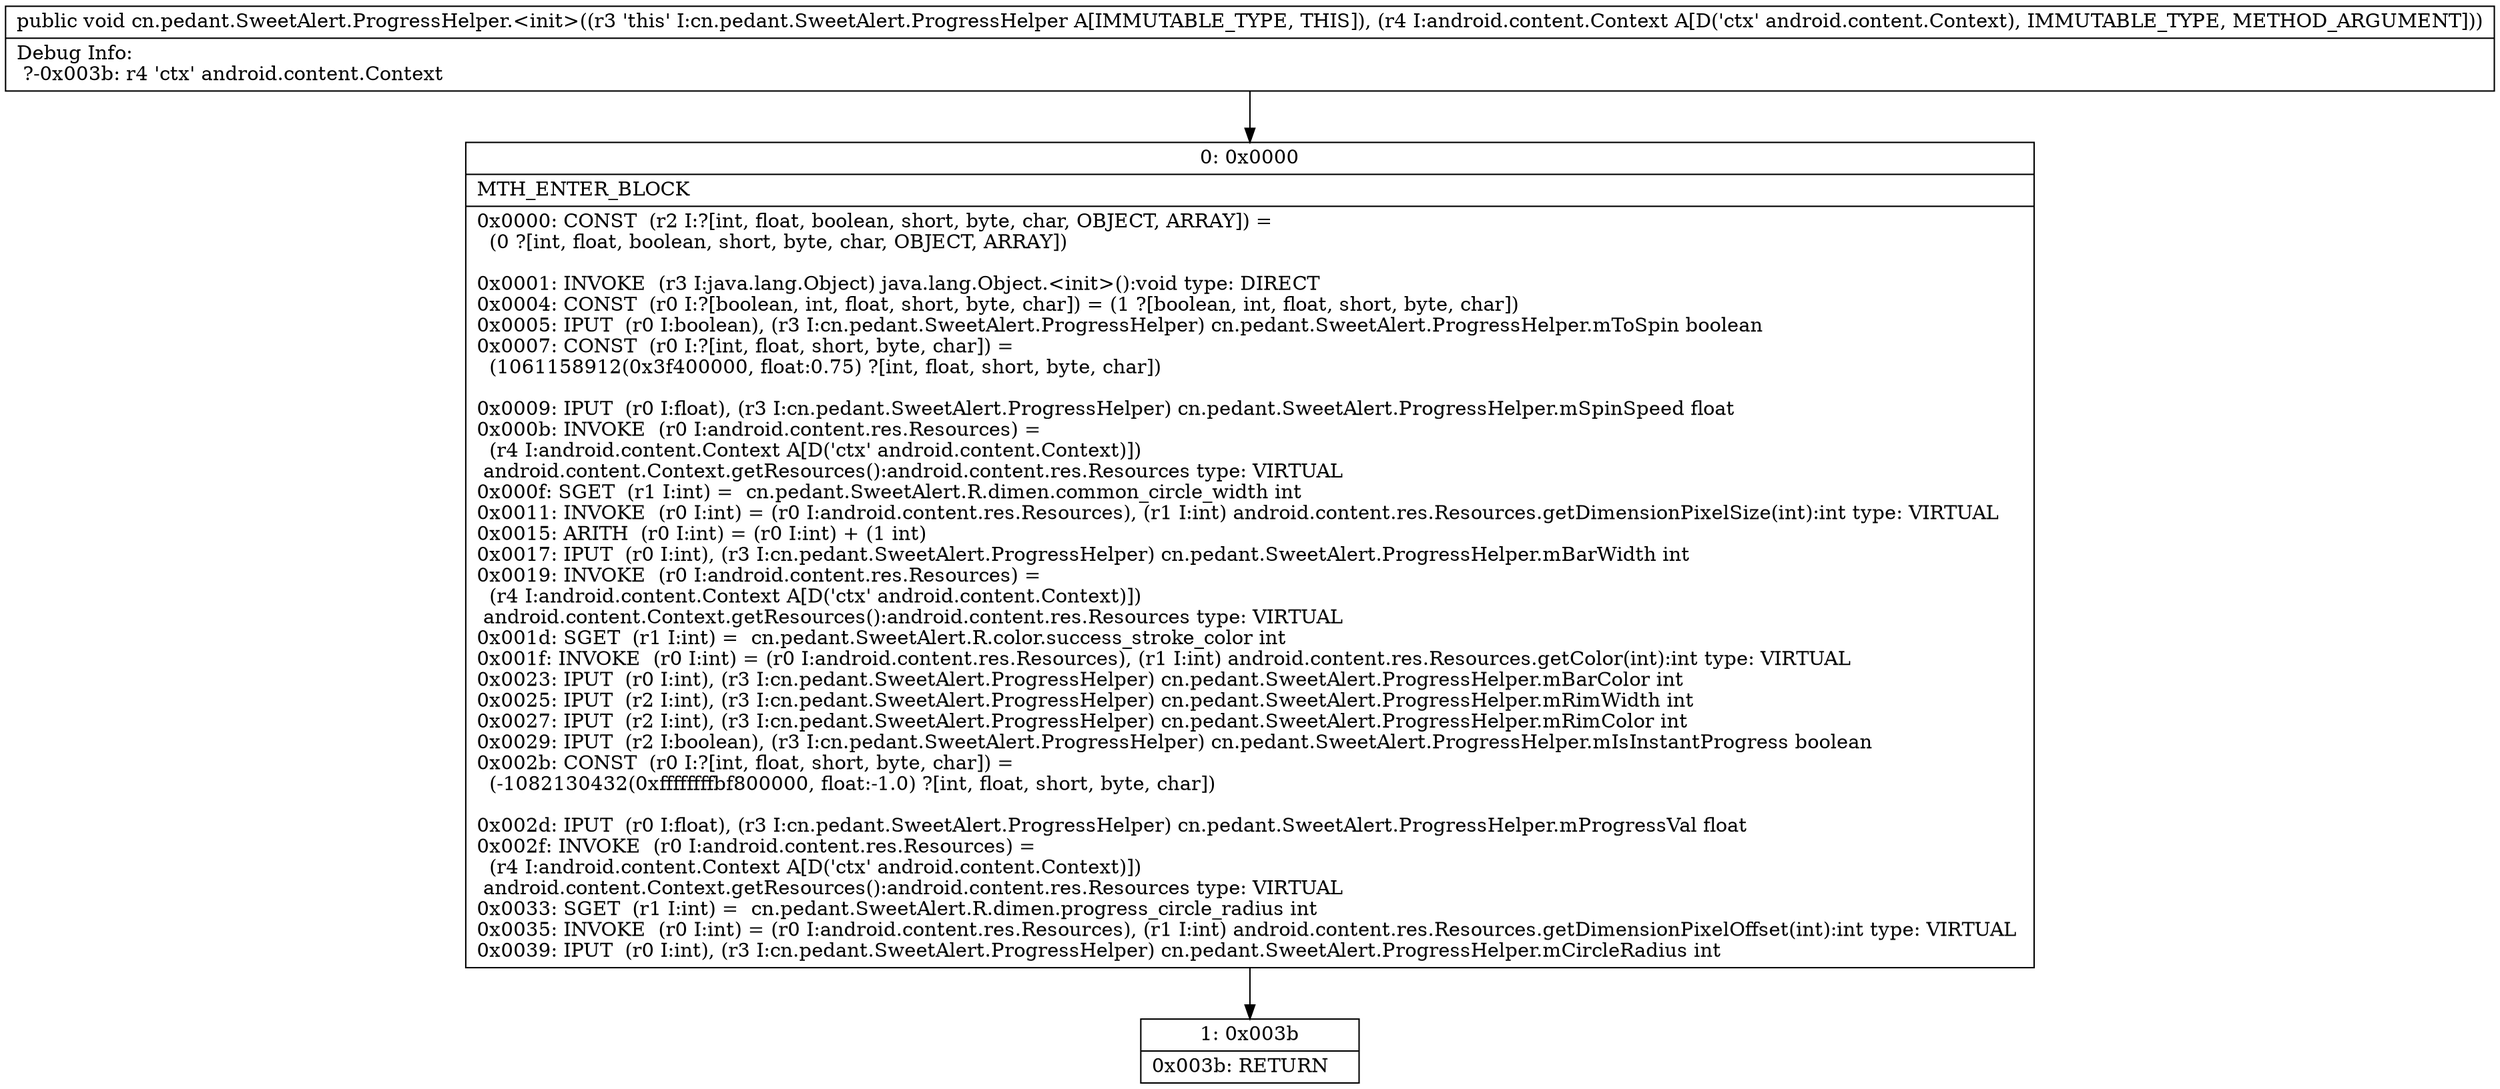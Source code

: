 digraph "CFG forcn.pedant.SweetAlert.ProgressHelper.\<init\>(Landroid\/content\/Context;)V" {
Node_0 [shape=record,label="{0\:\ 0x0000|MTH_ENTER_BLOCK\l|0x0000: CONST  (r2 I:?[int, float, boolean, short, byte, char, OBJECT, ARRAY]) = \l  (0 ?[int, float, boolean, short, byte, char, OBJECT, ARRAY])\l \l0x0001: INVOKE  (r3 I:java.lang.Object) java.lang.Object.\<init\>():void type: DIRECT \l0x0004: CONST  (r0 I:?[boolean, int, float, short, byte, char]) = (1 ?[boolean, int, float, short, byte, char]) \l0x0005: IPUT  (r0 I:boolean), (r3 I:cn.pedant.SweetAlert.ProgressHelper) cn.pedant.SweetAlert.ProgressHelper.mToSpin boolean \l0x0007: CONST  (r0 I:?[int, float, short, byte, char]) = \l  (1061158912(0x3f400000, float:0.75) ?[int, float, short, byte, char])\l \l0x0009: IPUT  (r0 I:float), (r3 I:cn.pedant.SweetAlert.ProgressHelper) cn.pedant.SweetAlert.ProgressHelper.mSpinSpeed float \l0x000b: INVOKE  (r0 I:android.content.res.Resources) = \l  (r4 I:android.content.Context A[D('ctx' android.content.Context)])\l android.content.Context.getResources():android.content.res.Resources type: VIRTUAL \l0x000f: SGET  (r1 I:int) =  cn.pedant.SweetAlert.R.dimen.common_circle_width int \l0x0011: INVOKE  (r0 I:int) = (r0 I:android.content.res.Resources), (r1 I:int) android.content.res.Resources.getDimensionPixelSize(int):int type: VIRTUAL \l0x0015: ARITH  (r0 I:int) = (r0 I:int) + (1 int) \l0x0017: IPUT  (r0 I:int), (r3 I:cn.pedant.SweetAlert.ProgressHelper) cn.pedant.SweetAlert.ProgressHelper.mBarWidth int \l0x0019: INVOKE  (r0 I:android.content.res.Resources) = \l  (r4 I:android.content.Context A[D('ctx' android.content.Context)])\l android.content.Context.getResources():android.content.res.Resources type: VIRTUAL \l0x001d: SGET  (r1 I:int) =  cn.pedant.SweetAlert.R.color.success_stroke_color int \l0x001f: INVOKE  (r0 I:int) = (r0 I:android.content.res.Resources), (r1 I:int) android.content.res.Resources.getColor(int):int type: VIRTUAL \l0x0023: IPUT  (r0 I:int), (r3 I:cn.pedant.SweetAlert.ProgressHelper) cn.pedant.SweetAlert.ProgressHelper.mBarColor int \l0x0025: IPUT  (r2 I:int), (r3 I:cn.pedant.SweetAlert.ProgressHelper) cn.pedant.SweetAlert.ProgressHelper.mRimWidth int \l0x0027: IPUT  (r2 I:int), (r3 I:cn.pedant.SweetAlert.ProgressHelper) cn.pedant.SweetAlert.ProgressHelper.mRimColor int \l0x0029: IPUT  (r2 I:boolean), (r3 I:cn.pedant.SweetAlert.ProgressHelper) cn.pedant.SweetAlert.ProgressHelper.mIsInstantProgress boolean \l0x002b: CONST  (r0 I:?[int, float, short, byte, char]) = \l  (\-1082130432(0xffffffffbf800000, float:\-1.0) ?[int, float, short, byte, char])\l \l0x002d: IPUT  (r0 I:float), (r3 I:cn.pedant.SweetAlert.ProgressHelper) cn.pedant.SweetAlert.ProgressHelper.mProgressVal float \l0x002f: INVOKE  (r0 I:android.content.res.Resources) = \l  (r4 I:android.content.Context A[D('ctx' android.content.Context)])\l android.content.Context.getResources():android.content.res.Resources type: VIRTUAL \l0x0033: SGET  (r1 I:int) =  cn.pedant.SweetAlert.R.dimen.progress_circle_radius int \l0x0035: INVOKE  (r0 I:int) = (r0 I:android.content.res.Resources), (r1 I:int) android.content.res.Resources.getDimensionPixelOffset(int):int type: VIRTUAL \l0x0039: IPUT  (r0 I:int), (r3 I:cn.pedant.SweetAlert.ProgressHelper) cn.pedant.SweetAlert.ProgressHelper.mCircleRadius int \l}"];
Node_1 [shape=record,label="{1\:\ 0x003b|0x003b: RETURN   \l}"];
MethodNode[shape=record,label="{public void cn.pedant.SweetAlert.ProgressHelper.\<init\>((r3 'this' I:cn.pedant.SweetAlert.ProgressHelper A[IMMUTABLE_TYPE, THIS]), (r4 I:android.content.Context A[D('ctx' android.content.Context), IMMUTABLE_TYPE, METHOD_ARGUMENT]))  | Debug Info:\l  ?\-0x003b: r4 'ctx' android.content.Context\l}"];
MethodNode -> Node_0;
Node_0 -> Node_1;
}

